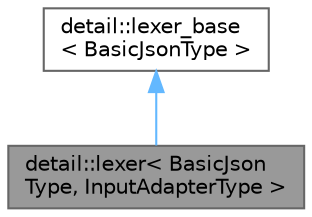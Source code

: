 digraph "detail::lexer&lt; BasicJsonType, InputAdapterType &gt;"
{
 // LATEX_PDF_SIZE
  bgcolor="transparent";
  edge [fontname=Helvetica,fontsize=10,labelfontname=Helvetica,labelfontsize=10];
  node [fontname=Helvetica,fontsize=10,shape=box,height=0.2,width=0.4];
  Node1 [id="Node000001",label="detail::lexer\< BasicJson\lType, InputAdapterType \>",height=0.2,width=0.4,color="gray40", fillcolor="grey60", style="filled", fontcolor="black",tooltip="lexical analysis"];
  Node2 -> Node1 [id="edge1_Node000001_Node000002",dir="back",color="steelblue1",style="solid",tooltip=" "];
  Node2 [id="Node000002",label="detail::lexer_base\l\< BasicJsonType \>",height=0.2,width=0.4,color="gray40", fillcolor="white", style="filled",URL="$classdetail_1_1lexer__base.html",tooltip=" "];
}
